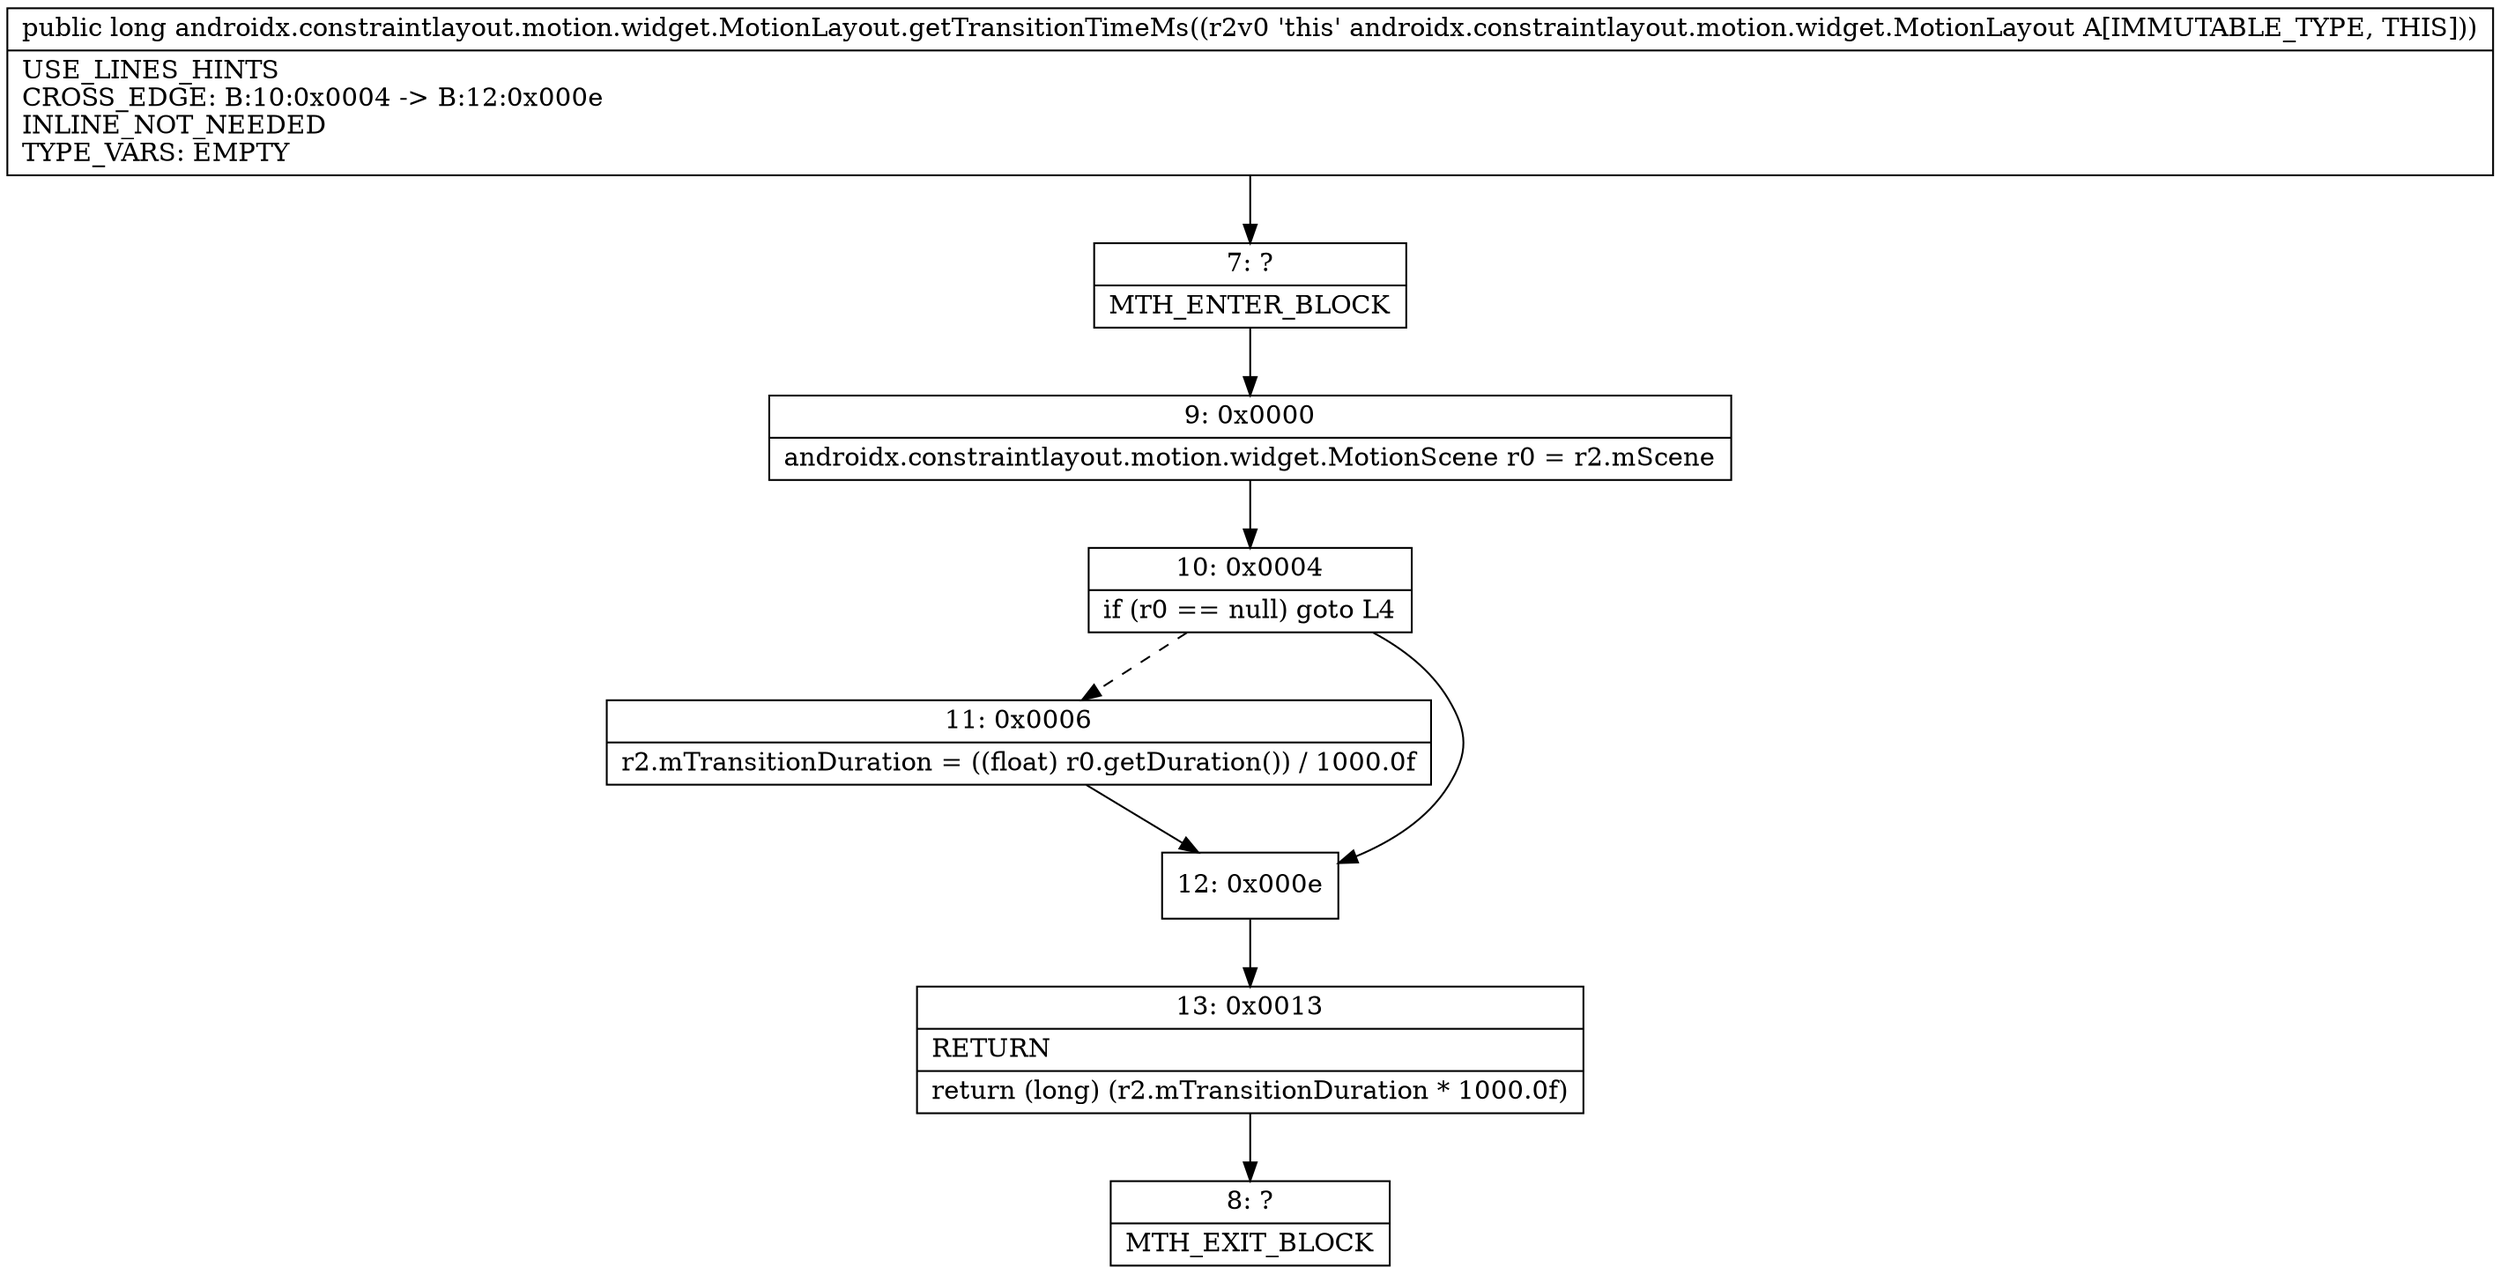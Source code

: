 digraph "CFG forandroidx.constraintlayout.motion.widget.MotionLayout.getTransitionTimeMs()J" {
Node_7 [shape=record,label="{7\:\ ?|MTH_ENTER_BLOCK\l}"];
Node_9 [shape=record,label="{9\:\ 0x0000|androidx.constraintlayout.motion.widget.MotionScene r0 = r2.mScene\l}"];
Node_10 [shape=record,label="{10\:\ 0x0004|if (r0 == null) goto L4\l}"];
Node_11 [shape=record,label="{11\:\ 0x0006|r2.mTransitionDuration = ((float) r0.getDuration()) \/ 1000.0f\l}"];
Node_12 [shape=record,label="{12\:\ 0x000e}"];
Node_13 [shape=record,label="{13\:\ 0x0013|RETURN\l|return (long) (r2.mTransitionDuration * 1000.0f)\l}"];
Node_8 [shape=record,label="{8\:\ ?|MTH_EXIT_BLOCK\l}"];
MethodNode[shape=record,label="{public long androidx.constraintlayout.motion.widget.MotionLayout.getTransitionTimeMs((r2v0 'this' androidx.constraintlayout.motion.widget.MotionLayout A[IMMUTABLE_TYPE, THIS]))  | USE_LINES_HINTS\lCROSS_EDGE: B:10:0x0004 \-\> B:12:0x000e\lINLINE_NOT_NEEDED\lTYPE_VARS: EMPTY\l}"];
MethodNode -> Node_7;Node_7 -> Node_9;
Node_9 -> Node_10;
Node_10 -> Node_11[style=dashed];
Node_10 -> Node_12;
Node_11 -> Node_12;
Node_12 -> Node_13;
Node_13 -> Node_8;
}

